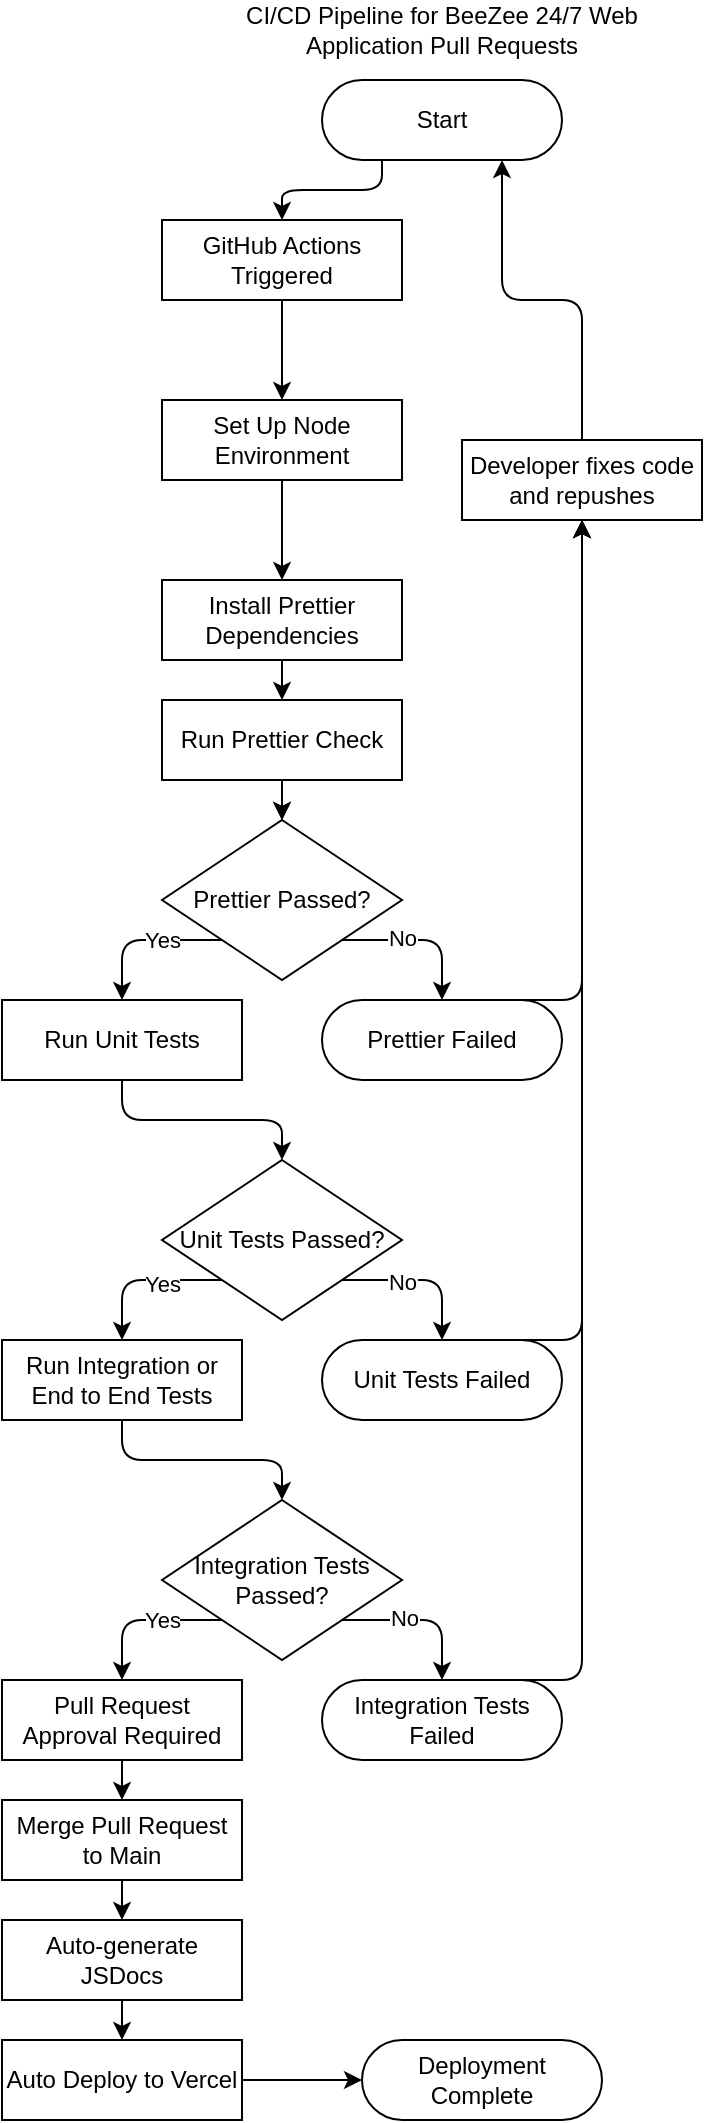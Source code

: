 <mxfile>
    <diagram id="BykEv_djeUsVwdLHezBq" name="Page-1">
        <mxGraphModel dx="1186" dy="2958" grid="1" gridSize="10" guides="1" tooltips="1" connect="1" arrows="1" fold="1" page="1" pageScale="1" pageWidth="850" pageHeight="1100" math="0" shadow="0">
            <root>
                <mxCell id="0"/>
                <mxCell id="1" parent="0"/>
                <mxCell id="5" style="edgeStyle=orthogonalEdgeStyle;html=1;exitX=0.25;exitY=1;exitDx=0;exitDy=0;entryX=0.5;entryY=0;entryDx=0;entryDy=0;" parent="1" source="2" target="3" edge="1">
                    <mxGeometry relative="1" as="geometry"/>
                </mxCell>
                <mxCell id="2" value="Start" style="rounded=1;whiteSpace=wrap;html=1;shadow=0;arcSize=50;fillColor=light-dark(#FFFFFF,#006666);" parent="1" vertex="1">
                    <mxGeometry x="410" y="-2140" width="120" height="40" as="geometry"/>
                </mxCell>
                <mxCell id="17" style="edgeStyle=orthogonalEdgeStyle;html=1;exitX=0.5;exitY=1;exitDx=0;exitDy=0;entryX=0.5;entryY=0;entryDx=0;entryDy=0;" parent="1" source="3" target="7" edge="1">
                    <mxGeometry relative="1" as="geometry">
                        <mxPoint x="390" y="-2010" as="targetPoint"/>
                    </mxGeometry>
                </mxCell>
                <mxCell id="3" value="GitHub Actions Triggered" style="rounded=0;whiteSpace=wrap;html=1;fillColor=light-dark(#FFFFFF,#003366);" parent="1" vertex="1">
                    <mxGeometry x="330" y="-2070" width="120" height="40" as="geometry"/>
                </mxCell>
                <mxCell id="19" style="edgeStyle=orthogonalEdgeStyle;html=1;exitX=0.5;exitY=1;exitDx=0;exitDy=0;entryX=0.5;entryY=0;entryDx=0;entryDy=0;" parent="1" source="7" target="8" edge="1">
                    <mxGeometry relative="1" as="geometry"/>
                </mxCell>
                <mxCell id="7" value="Set Up Node Environment" style="rounded=0;whiteSpace=wrap;html=1;fillColor=light-dark(#FFFFFF,#006600);" parent="1" vertex="1">
                    <mxGeometry x="330" y="-1980" width="120" height="40" as="geometry"/>
                </mxCell>
                <mxCell id="21" style="edgeStyle=orthogonalEdgeStyle;html=1;exitX=0.5;exitY=1;exitDx=0;exitDy=0;entryX=0.5;entryY=0;entryDx=0;entryDy=0;" parent="1" source="8" target="9" edge="1">
                    <mxGeometry relative="1" as="geometry"/>
                </mxCell>
                <mxCell id="8" value="Install Prettier Dependencies" style="rounded=0;whiteSpace=wrap;html=1;fillColor=light-dark(#FFFFFF,#663300);" parent="1" vertex="1">
                    <mxGeometry x="330" y="-1890" width="120" height="40" as="geometry"/>
                </mxCell>
                <mxCell id="20" style="edgeStyle=orthogonalEdgeStyle;html=1;exitX=0.5;exitY=1;exitDx=0;exitDy=0;entryX=0.5;entryY=0;entryDx=0;entryDy=0;" parent="1" source="9" target="10" edge="1">
                    <mxGeometry relative="1" as="geometry"/>
                </mxCell>
                <mxCell id="22" value="" style="edgeStyle=orthogonalEdgeStyle;html=1;exitX=0.5;exitY=1;exitDx=0;exitDy=0;entryX=0.5;entryY=0;entryDx=0;entryDy=0;" parent="1" source="9" target="10" edge="1">
                    <mxGeometry relative="1" as="geometry"/>
                </mxCell>
                <mxCell id="9" value="Run Prettier Check" style="rounded=0;whiteSpace=wrap;html=1;fillColor=light-dark(#FFFFFF,#663300);" parent="1" vertex="1">
                    <mxGeometry x="330" y="-1830" width="120" height="40" as="geometry"/>
                </mxCell>
                <mxCell id="14" style="edgeStyle=orthogonalEdgeStyle;html=1;exitX=0;exitY=1;exitDx=0;exitDy=0;entryX=0.5;entryY=0;entryDx=0;entryDy=0;" parent="1" source="10" target="11" edge="1">
                    <mxGeometry relative="1" as="geometry">
                        <Array as="points">
                            <mxPoint x="310" y="-1710"/>
                        </Array>
                    </mxGeometry>
                </mxCell>
                <mxCell id="39" value="Yes" style="edgeLabel;html=1;align=center;verticalAlign=middle;resizable=0;points=[];" parent="14" vertex="1" connectable="0">
                    <mxGeometry x="-0.101" y="-1" relative="1" as="geometry">
                        <mxPoint x="6" y="1" as="offset"/>
                    </mxGeometry>
                </mxCell>
                <mxCell id="15" style="edgeStyle=orthogonalEdgeStyle;html=1;exitX=1;exitY=1;exitDx=0;exitDy=0;entryX=0.5;entryY=0;entryDx=0;entryDy=0;" parent="1" source="10" target="12" edge="1">
                    <mxGeometry relative="1" as="geometry">
                        <Array as="points">
                            <mxPoint x="470" y="-1710"/>
                        </Array>
                    </mxGeometry>
                </mxCell>
                <mxCell id="40" value="No" style="edgeLabel;html=1;align=center;verticalAlign=middle;resizable=0;points=[];" parent="15" vertex="1" connectable="0">
                    <mxGeometry x="-0.226" y="1" relative="1" as="geometry">
                        <mxPoint x="-1" as="offset"/>
                    </mxGeometry>
                </mxCell>
                <mxCell id="10" value="Prettier Passed?" style="rhombus;whiteSpace=wrap;html=1;fillColor=light-dark(#FFFFFF,#663300);" parent="1" vertex="1">
                    <mxGeometry x="330" y="-1770" width="120" height="80" as="geometry"/>
                </mxCell>
                <mxCell id="24" style="edgeStyle=orthogonalEdgeStyle;html=1;exitX=0.5;exitY=1;exitDx=0;exitDy=0;entryX=0.5;entryY=0;entryDx=0;entryDy=0;" parent="1" source="11" target="28" edge="1">
                    <mxGeometry relative="1" as="geometry">
                        <mxPoint x="310" y="-1440" as="targetPoint"/>
                    </mxGeometry>
                </mxCell>
                <mxCell id="11" value="Run Unit Tests" style="rounded=0;whiteSpace=wrap;html=1;shadow=0;fillColor=light-dark(#FFFFFF,#660066);" parent="1" vertex="1">
                    <mxGeometry x="250" y="-1680" width="120" height="40" as="geometry"/>
                </mxCell>
                <mxCell id="16" style="edgeStyle=orthogonalEdgeStyle;html=1;exitX=0.75;exitY=0;exitDx=0;exitDy=0;entryX=0.5;entryY=1;entryDx=0;entryDy=0;elbow=vertical;" parent="1" source="12" target="54" edge="1">
                    <mxGeometry relative="1" as="geometry">
                        <Array as="points">
                            <mxPoint x="540" y="-1680"/>
                        </Array>
                    </mxGeometry>
                </mxCell>
                <mxCell id="12" value="Prettier Failed" style="rounded=1;whiteSpace=wrap;html=1;arcSize=50;fillColor=light-dark(#FFFFFF,#660000);" parent="1" vertex="1">
                    <mxGeometry x="410" y="-1680" width="120" height="40" as="geometry"/>
                </mxCell>
                <mxCell id="26" style="edgeStyle=orthogonalEdgeStyle;html=1;exitX=0;exitY=1;exitDx=0;exitDy=0;entryX=0.5;entryY=0;entryDx=0;entryDy=0;" parent="1" source="28" target="29" edge="1">
                    <mxGeometry relative="1" as="geometry">
                        <Array as="points">
                            <mxPoint x="310" y="-1540"/>
                        </Array>
                    </mxGeometry>
                </mxCell>
                <mxCell id="41" value="Yes" style="edgeLabel;html=1;align=center;verticalAlign=middle;resizable=0;points=[];" parent="26" vertex="1" connectable="0">
                    <mxGeometry x="0.002" y="2" relative="1" as="geometry">
                        <mxPoint x="10" as="offset"/>
                    </mxGeometry>
                </mxCell>
                <mxCell id="27" style="edgeStyle=orthogonalEdgeStyle;html=1;exitX=1;exitY=1;exitDx=0;exitDy=0;entryX=0.5;entryY=0;entryDx=0;entryDy=0;" parent="1" source="28" target="30" edge="1">
                    <mxGeometry relative="1" as="geometry">
                        <Array as="points">
                            <mxPoint x="470" y="-1540"/>
                        </Array>
                    </mxGeometry>
                </mxCell>
                <mxCell id="42" value="No" style="edgeLabel;html=1;align=center;verticalAlign=middle;resizable=0;points=[];" parent="27" vertex="1" connectable="0">
                    <mxGeometry x="-0.277" y="-1" relative="1" as="geometry">
                        <mxPoint x="1" as="offset"/>
                    </mxGeometry>
                </mxCell>
                <mxCell id="28" value="Unit Tests Passed?" style="rhombus;whiteSpace=wrap;html=1;fillColor=light-dark(#FFFFFF,#660066);" parent="1" vertex="1">
                    <mxGeometry x="330" y="-1600" width="120" height="80" as="geometry"/>
                </mxCell>
                <mxCell id="37" style="edgeStyle=orthogonalEdgeStyle;html=1;exitX=0.5;exitY=1;exitDx=0;exitDy=0;entryX=0.5;entryY=0;entryDx=0;entryDy=0;" parent="1" source="29" target="34" edge="1">
                    <mxGeometry relative="1" as="geometry"/>
                </mxCell>
                <mxCell id="29" value="Run Integration or End to End Tests" style="rounded=0;whiteSpace=wrap;html=1;shadow=0;fillColor=light-dark(#FFFFFF,#000066);" parent="1" vertex="1">
                    <mxGeometry x="250" y="-1510" width="120" height="40" as="geometry"/>
                </mxCell>
                <mxCell id="38" style="edgeStyle=orthogonalEdgeStyle;html=1;exitX=0.75;exitY=0;exitDx=0;exitDy=0;entryX=0.5;entryY=1;entryDx=0;entryDy=0;" parent="1" source="30" target="54" edge="1">
                    <mxGeometry relative="1" as="geometry">
                        <Array as="points">
                            <mxPoint x="540" y="-1510"/>
                        </Array>
                    </mxGeometry>
                </mxCell>
                <mxCell id="30" value="Unit Tests Failed" style="rounded=1;whiteSpace=wrap;html=1;arcSize=50;fillColor=light-dark(#FFFFFF,#660000);" parent="1" vertex="1">
                    <mxGeometry x="410" y="-1510" width="120" height="40" as="geometry"/>
                </mxCell>
                <mxCell id="32" style="edgeStyle=orthogonalEdgeStyle;html=1;exitX=0;exitY=1;exitDx=0;exitDy=0;entryX=0.5;entryY=0;entryDx=0;entryDy=0;" parent="1" source="34" target="35" edge="1">
                    <mxGeometry relative="1" as="geometry">
                        <Array as="points">
                            <mxPoint x="310" y="-1370"/>
                        </Array>
                    </mxGeometry>
                </mxCell>
                <mxCell id="43" value="Yes" style="edgeLabel;html=1;align=center;verticalAlign=middle;resizable=0;points=[];" parent="32" vertex="1" connectable="0">
                    <mxGeometry x="0.106" y="2" relative="1" as="geometry">
                        <mxPoint x="14" y="-2" as="offset"/>
                    </mxGeometry>
                </mxCell>
                <mxCell id="33" style="edgeStyle=orthogonalEdgeStyle;html=1;exitX=1;exitY=1;exitDx=0;exitDy=0;entryX=0.5;entryY=0;entryDx=0;entryDy=0;" parent="1" source="34" target="36" edge="1">
                    <mxGeometry relative="1" as="geometry">
                        <Array as="points">
                            <mxPoint x="470" y="-1370"/>
                        </Array>
                    </mxGeometry>
                </mxCell>
                <mxCell id="46" value="No" style="edgeLabel;html=1;align=center;verticalAlign=middle;resizable=0;points=[];" parent="33" vertex="1" connectable="0">
                    <mxGeometry x="-0.191" y="1" relative="1" as="geometry">
                        <mxPoint x="-2" as="offset"/>
                    </mxGeometry>
                </mxCell>
                <mxCell id="34" value="Integration Tests Passed?" style="rhombus;whiteSpace=wrap;html=1;fillColor=light-dark(#FFFFFF,#000066);" parent="1" vertex="1">
                    <mxGeometry x="330" y="-1430" width="120" height="80" as="geometry"/>
                </mxCell>
                <mxCell id="48" style="edgeStyle=orthogonalEdgeStyle;html=1;exitX=0.5;exitY=1;exitDx=0;exitDy=0;entryX=0.5;entryY=0;entryDx=0;entryDy=0;" parent="1" source="35" target="47" edge="1">
                    <mxGeometry relative="1" as="geometry"/>
                </mxCell>
                <mxCell id="35" value="Pull Request Approval Required" style="rounded=0;whiteSpace=wrap;html=1;shadow=0;fillColor=light-dark(#FFFFFF,#666600);" parent="1" vertex="1">
                    <mxGeometry x="250" y="-1340" width="120" height="40" as="geometry"/>
                </mxCell>
                <mxCell id="53" style="edgeStyle=orthogonalEdgeStyle;html=1;exitX=0.75;exitY=0;exitDx=0;exitDy=0;entryX=0.5;entryY=1;entryDx=0;entryDy=0;" parent="1" source="36" target="54" edge="1">
                    <mxGeometry relative="1" as="geometry">
                        <Array as="points">
                            <mxPoint x="540" y="-1340"/>
                        </Array>
                    </mxGeometry>
                </mxCell>
                <mxCell id="36" value="Integration Tests Failed" style="rounded=1;whiteSpace=wrap;html=1;arcSize=50;fillColor=light-dark(#FFFFFF,#660000);" parent="1" vertex="1">
                    <mxGeometry x="410" y="-1340" width="120" height="40" as="geometry"/>
                </mxCell>
                <mxCell id="50" style="edgeStyle=orthogonalEdgeStyle;html=1;exitX=0.5;exitY=1;exitDx=0;exitDy=0;entryX=0.5;entryY=0;entryDx=0;entryDy=0;" parent="1" source="47" target="49" edge="1">
                    <mxGeometry relative="1" as="geometry"/>
                </mxCell>
                <mxCell id="47" value="Merge Pull Request to Main" style="rounded=0;whiteSpace=wrap;html=1;shadow=0;fillColor=light-dark(#FFFFFF,#006600);" parent="1" vertex="1">
                    <mxGeometry x="250" y="-1280" width="120" height="40" as="geometry"/>
                </mxCell>
                <mxCell id="52" value="" style="edgeStyle=orthogonalEdgeStyle;html=1;exitX=0.5;exitY=1;exitDx=0;exitDy=0;entryX=0.5;entryY=0;entryDx=0;entryDy=0;" parent="1" source="49" target="61" edge="1">
                    <mxGeometry relative="1" as="geometry">
                        <mxPoint x="310" y="-1160" as="targetPoint"/>
                        <Array as="points"/>
                    </mxGeometry>
                </mxCell>
                <mxCell id="49" value="Auto-generate JSDocs" style="rounded=0;whiteSpace=wrap;html=1;shadow=0;fillColor=light-dark(#FFFFFF,#4D4D4D);" parent="1" vertex="1">
                    <mxGeometry x="250" y="-1220" width="120" height="40" as="geometry"/>
                </mxCell>
                <mxCell id="55" style="edgeStyle=orthogonalEdgeStyle;html=1;exitX=0.5;exitY=0;exitDx=0;exitDy=0;entryX=0.75;entryY=1;entryDx=0;entryDy=0;" parent="1" source="54" target="2" edge="1">
                    <mxGeometry relative="1" as="geometry"/>
                </mxCell>
                <mxCell id="54" value="Developer fixes code and repushes" style="rounded=0;whiteSpace=wrap;html=1;fillColor=light-dark(#FFFFFF,#660000);" parent="1" vertex="1">
                    <mxGeometry x="480" y="-1960" width="120" height="40" as="geometry"/>
                </mxCell>
                <mxCell id="56" value="CI/CD Pipeline for BeeZee 24/7 Web Application Pull Requests" style="text;html=1;align=center;verticalAlign=middle;whiteSpace=wrap;rounded=0;" parent="1" vertex="1">
                    <mxGeometry x="345" y="-2180" width="250" height="30" as="geometry"/>
                </mxCell>
                <mxCell id="60" value="Deployment Complete" style="rounded=1;whiteSpace=wrap;html=1;shadow=0;arcSize=50;fillColor=light-dark(#FFFFFF,#336600);" vertex="1" parent="1">
                    <mxGeometry x="430" y="-1160" width="120" height="40" as="geometry"/>
                </mxCell>
                <mxCell id="62" style="edgeStyle=none;html=1;exitX=1;exitY=0.5;exitDx=0;exitDy=0;entryX=0;entryY=0.5;entryDx=0;entryDy=0;" edge="1" parent="1" source="61" target="60">
                    <mxGeometry relative="1" as="geometry"/>
                </mxCell>
                <mxCell id="61" value="Auto Deploy to Vercel" style="rounded=0;whiteSpace=wrap;html=1;shadow=0;fillColor=light-dark(#FFFFFF,#4D4D4D);" vertex="1" parent="1">
                    <mxGeometry x="250" y="-1160" width="120" height="40" as="geometry"/>
                </mxCell>
            </root>
        </mxGraphModel>
    </diagram>
</mxfile>